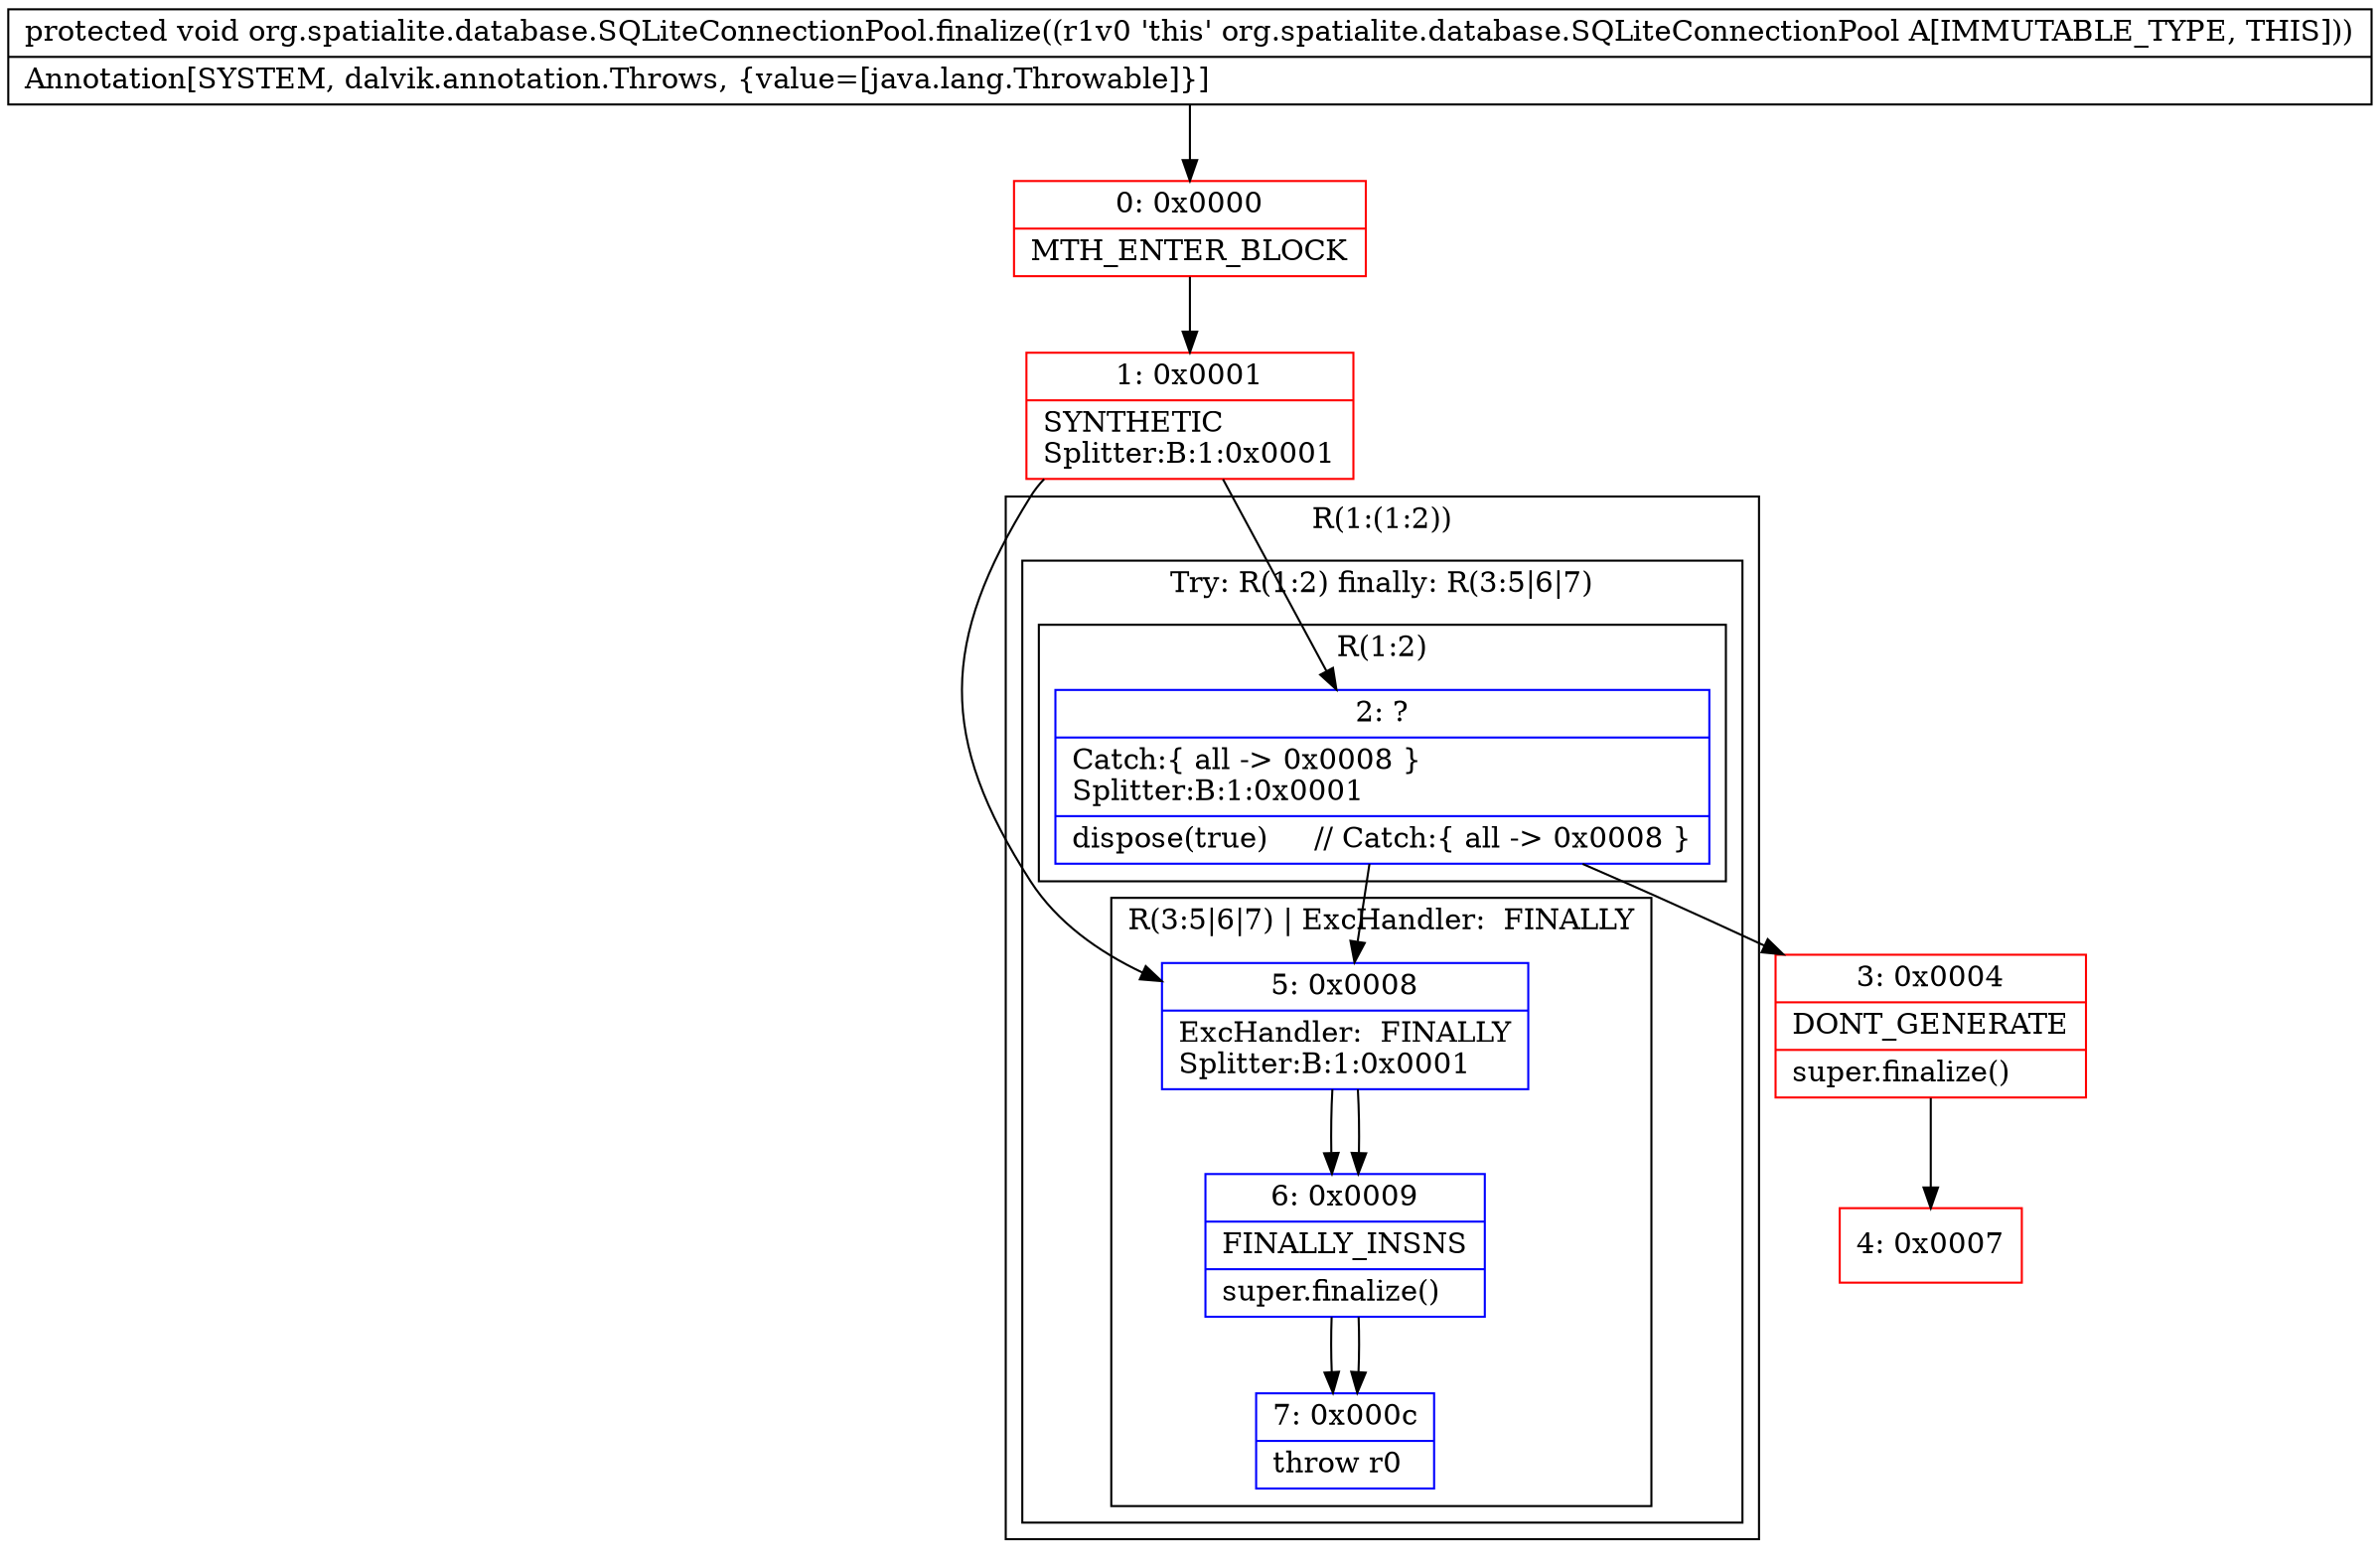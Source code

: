 digraph "CFG fororg.spatialite.database.SQLiteConnectionPool.finalize()V" {
subgraph cluster_Region_571833824 {
label = "R(1:(1:2))";
node [shape=record,color=blue];
subgraph cluster_TryCatchRegion_1237713598 {
label = "Try: R(1:2) finally: R(3:5|6|7)";
node [shape=record,color=blue];
subgraph cluster_Region_40789306 {
label = "R(1:2)";
node [shape=record,color=blue];
Node_2 [shape=record,label="{2\:\ ?|Catch:\{ all \-\> 0x0008 \}\lSplitter:B:1:0x0001\l|dispose(true)     \/\/ Catch:\{ all \-\> 0x0008 \}\l}"];
}
subgraph cluster_Region_920026908 {
label = "R(3:5|6|7) | ExcHandler:  FINALLY\l";
node [shape=record,color=blue];
Node_5 [shape=record,label="{5\:\ 0x0008|ExcHandler:  FINALLY\lSplitter:B:1:0x0001\l}"];
Node_6 [shape=record,label="{6\:\ 0x0009|FINALLY_INSNS\l|super.finalize()\l}"];
Node_7 [shape=record,label="{7\:\ 0x000c|throw r0\l}"];
}
}
}
subgraph cluster_Region_920026908 {
label = "R(3:5|6|7) | ExcHandler:  FINALLY\l";
node [shape=record,color=blue];
Node_5 [shape=record,label="{5\:\ 0x0008|ExcHandler:  FINALLY\lSplitter:B:1:0x0001\l}"];
Node_6 [shape=record,label="{6\:\ 0x0009|FINALLY_INSNS\l|super.finalize()\l}"];
Node_7 [shape=record,label="{7\:\ 0x000c|throw r0\l}"];
}
Node_0 [shape=record,color=red,label="{0\:\ 0x0000|MTH_ENTER_BLOCK\l}"];
Node_1 [shape=record,color=red,label="{1\:\ 0x0001|SYNTHETIC\lSplitter:B:1:0x0001\l}"];
Node_3 [shape=record,color=red,label="{3\:\ 0x0004|DONT_GENERATE\l|super.finalize()\l}"];
Node_4 [shape=record,color=red,label="{4\:\ 0x0007}"];
MethodNode[shape=record,label="{protected void org.spatialite.database.SQLiteConnectionPool.finalize((r1v0 'this' org.spatialite.database.SQLiteConnectionPool A[IMMUTABLE_TYPE, THIS]))  | Annotation[SYSTEM, dalvik.annotation.Throws, \{value=[java.lang.Throwable]\}]\l}"];
MethodNode -> Node_0;
Node_2 -> Node_3;
Node_2 -> Node_5;
Node_5 -> Node_6;
Node_6 -> Node_7;
Node_5 -> Node_6;
Node_6 -> Node_7;
Node_0 -> Node_1;
Node_1 -> Node_2;
Node_1 -> Node_5;
Node_3 -> Node_4;
}

